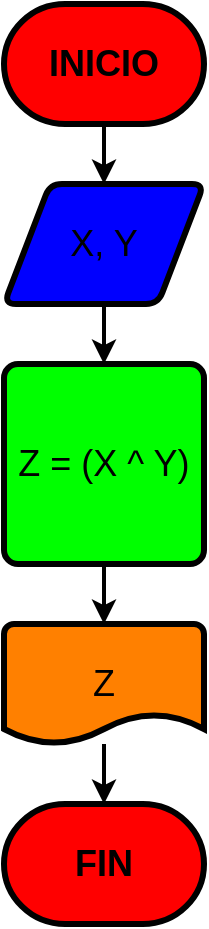 <mxfile>
    <diagram id="hyXTzDfZUhhmsDUPOdG6" name="Page-1">
        <mxGraphModel dx="1074" dy="530" grid="1" gridSize="10" guides="1" tooltips="1" connect="1" arrows="1" fold="1" page="1" pageScale="1" pageWidth="850" pageHeight="1100" background="#FFFFFF" math="0" shadow="0">
            <root>
                <mxCell id="0"/>
                <mxCell id="1" parent="0"/>
                <mxCell id="diSnjzynUhi2UMkX59iC-9" value="" style="edgeStyle=orthogonalEdgeStyle;rounded=0;orthogonalLoop=1;jettySize=auto;html=1;fontSize=18;strokeWidth=2;strokeColor=#000000;" parent="1" source="diSnjzynUhi2UMkX59iC-2" target="diSnjzynUhi2UMkX59iC-3" edge="1">
                    <mxGeometry relative="1" as="geometry"/>
                </mxCell>
                <mxCell id="diSnjzynUhi2UMkX59iC-2" value="&lt;font style=&quot;font-size: 18px&quot;&gt;X, Y&lt;/font&gt;" style="shape=parallelogram;html=1;strokeWidth=3;perimeter=parallelogramPerimeter;whiteSpace=wrap;rounded=1;arcSize=12;size=0.23;fillColor=#0000FF;fontColor=#000000;strokeColor=#000000;" parent="1" vertex="1">
                    <mxGeometry x="375" y="170" width="100" height="60" as="geometry"/>
                </mxCell>
                <mxCell id="diSnjzynUhi2UMkX59iC-10" value="" style="edgeStyle=orthogonalEdgeStyle;rounded=0;orthogonalLoop=1;jettySize=auto;html=1;fontSize=18;strokeWidth=2;strokeColor=#000000;" parent="1" source="diSnjzynUhi2UMkX59iC-3" target="diSnjzynUhi2UMkX59iC-7" edge="1">
                    <mxGeometry relative="1" as="geometry"/>
                </mxCell>
                <mxCell id="diSnjzynUhi2UMkX59iC-3" value="&lt;font style=&quot;font-size: 18px&quot;&gt;Z = (X ^ Y)&lt;/font&gt;" style="rounded=1;whiteSpace=wrap;html=1;absoluteArcSize=1;arcSize=14;strokeWidth=3;fillColor=#00FF00;fontColor=#000000;strokeColor=#000000;" parent="1" vertex="1">
                    <mxGeometry x="375" y="260" width="100" height="100" as="geometry"/>
                </mxCell>
                <mxCell id="diSnjzynUhi2UMkX59iC-12" value="" style="edgeStyle=orthogonalEdgeStyle;rounded=0;orthogonalLoop=1;jettySize=auto;html=1;fontSize=18;strokeColor=#000000;strokeWidth=2;" parent="1" source="diSnjzynUhi2UMkX59iC-5" target="diSnjzynUhi2UMkX59iC-2" edge="1">
                    <mxGeometry relative="1" as="geometry"/>
                </mxCell>
                <mxCell id="diSnjzynUhi2UMkX59iC-5" value="INICIO" style="strokeWidth=3;html=1;shape=mxgraph.flowchart.terminator;whiteSpace=wrap;fontSize=18;fillColor=#FF0000;fontStyle=1;fontColor=#000000;strokeColor=#000000;" parent="1" vertex="1">
                    <mxGeometry x="375" y="80" width="100" height="60" as="geometry"/>
                </mxCell>
                <mxCell id="diSnjzynUhi2UMkX59iC-6" value="FIN" style="strokeWidth=3;html=1;shape=mxgraph.flowchart.terminator;whiteSpace=wrap;fontSize=18;fillColor=#FF0000;fontStyle=1;fontColor=#000000;strokeColor=#000000;" parent="1" vertex="1">
                    <mxGeometry x="375" y="480" width="100" height="60" as="geometry"/>
                </mxCell>
                <mxCell id="diSnjzynUhi2UMkX59iC-11" value="" style="edgeStyle=orthogonalEdgeStyle;rounded=0;orthogonalLoop=1;jettySize=auto;html=1;fontSize=18;strokeWidth=2;strokeColor=#000000;" parent="1" source="diSnjzynUhi2UMkX59iC-7" target="diSnjzynUhi2UMkX59iC-6" edge="1">
                    <mxGeometry relative="1" as="geometry"/>
                </mxCell>
                <mxCell id="diSnjzynUhi2UMkX59iC-7" value="Z" style="strokeWidth=3;html=1;shape=mxgraph.flowchart.document2;whiteSpace=wrap;size=0.25;fontSize=18;fillColor=#FF8000;fontColor=#000000;strokeColor=#000000;" parent="1" vertex="1">
                    <mxGeometry x="375" y="390" width="100" height="60" as="geometry"/>
                </mxCell>
            </root>
        </mxGraphModel>
    </diagram>
</mxfile>